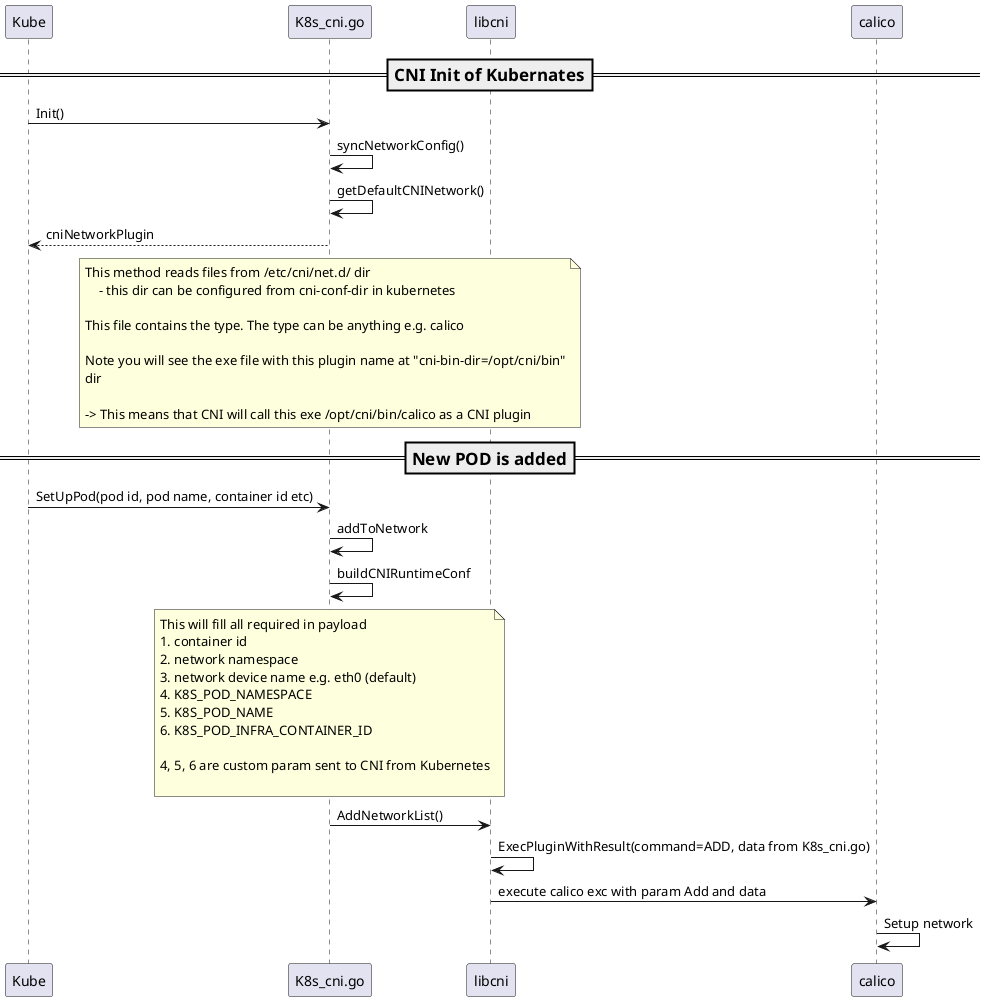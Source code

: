 @startuml

=== CNI Init of Kubernates ==
Kube -> K8s_cni.go: Init()
K8s_cni.go -> K8s_cni.go: syncNetworkConfig()
K8s_cni.go -> K8s_cni.go: getDefaultCNINetwork()
K8s_cni.go --> Kube: cniNetworkPlugin
note over K8s_cni.go, K8s_cni.go
This method reads files from /etc/cni/net.d/ dir
    - this dir can be configured from cni-conf-dir in kubernetes

This file contains the type. The type can be anything e.g. calico

Note you will see the exe file with this plugin name at "cni-bin-dir=/opt/cni/bin"
dir

-> This means that CNI will call this exe /opt/cni/bin/calico as a CNI plugin
end note

=== New POD is added ==

Kube -> K8s_cni.go: SetUpPod(pod id, pod name, container id etc)
K8s_cni.go -> K8s_cni.go: addToNetwork
K8s_cni.go -> K8s_cni.go: buildCNIRuntimeConf
note over K8s_cni.go, K8s_cni.go
This will fill all required in payload
1. container id
2. network namespace
3. network device name e.g. eth0 (default)
4. K8S_POD_NAMESPACE
5. K8S_POD_NAME
6. K8S_POD_INFRA_CONTAINER_ID

4, 5, 6 are custom param sent to CNI from Kubernetes

end note

K8s_cni.go -> libcni: AddNetworkList()
libcni -> libcni: ExecPluginWithResult(command=ADD, data from K8s_cni.go)

libcni -> calico: execute calico exc with param Add and data
calico -> calico: Setup network

@enduml